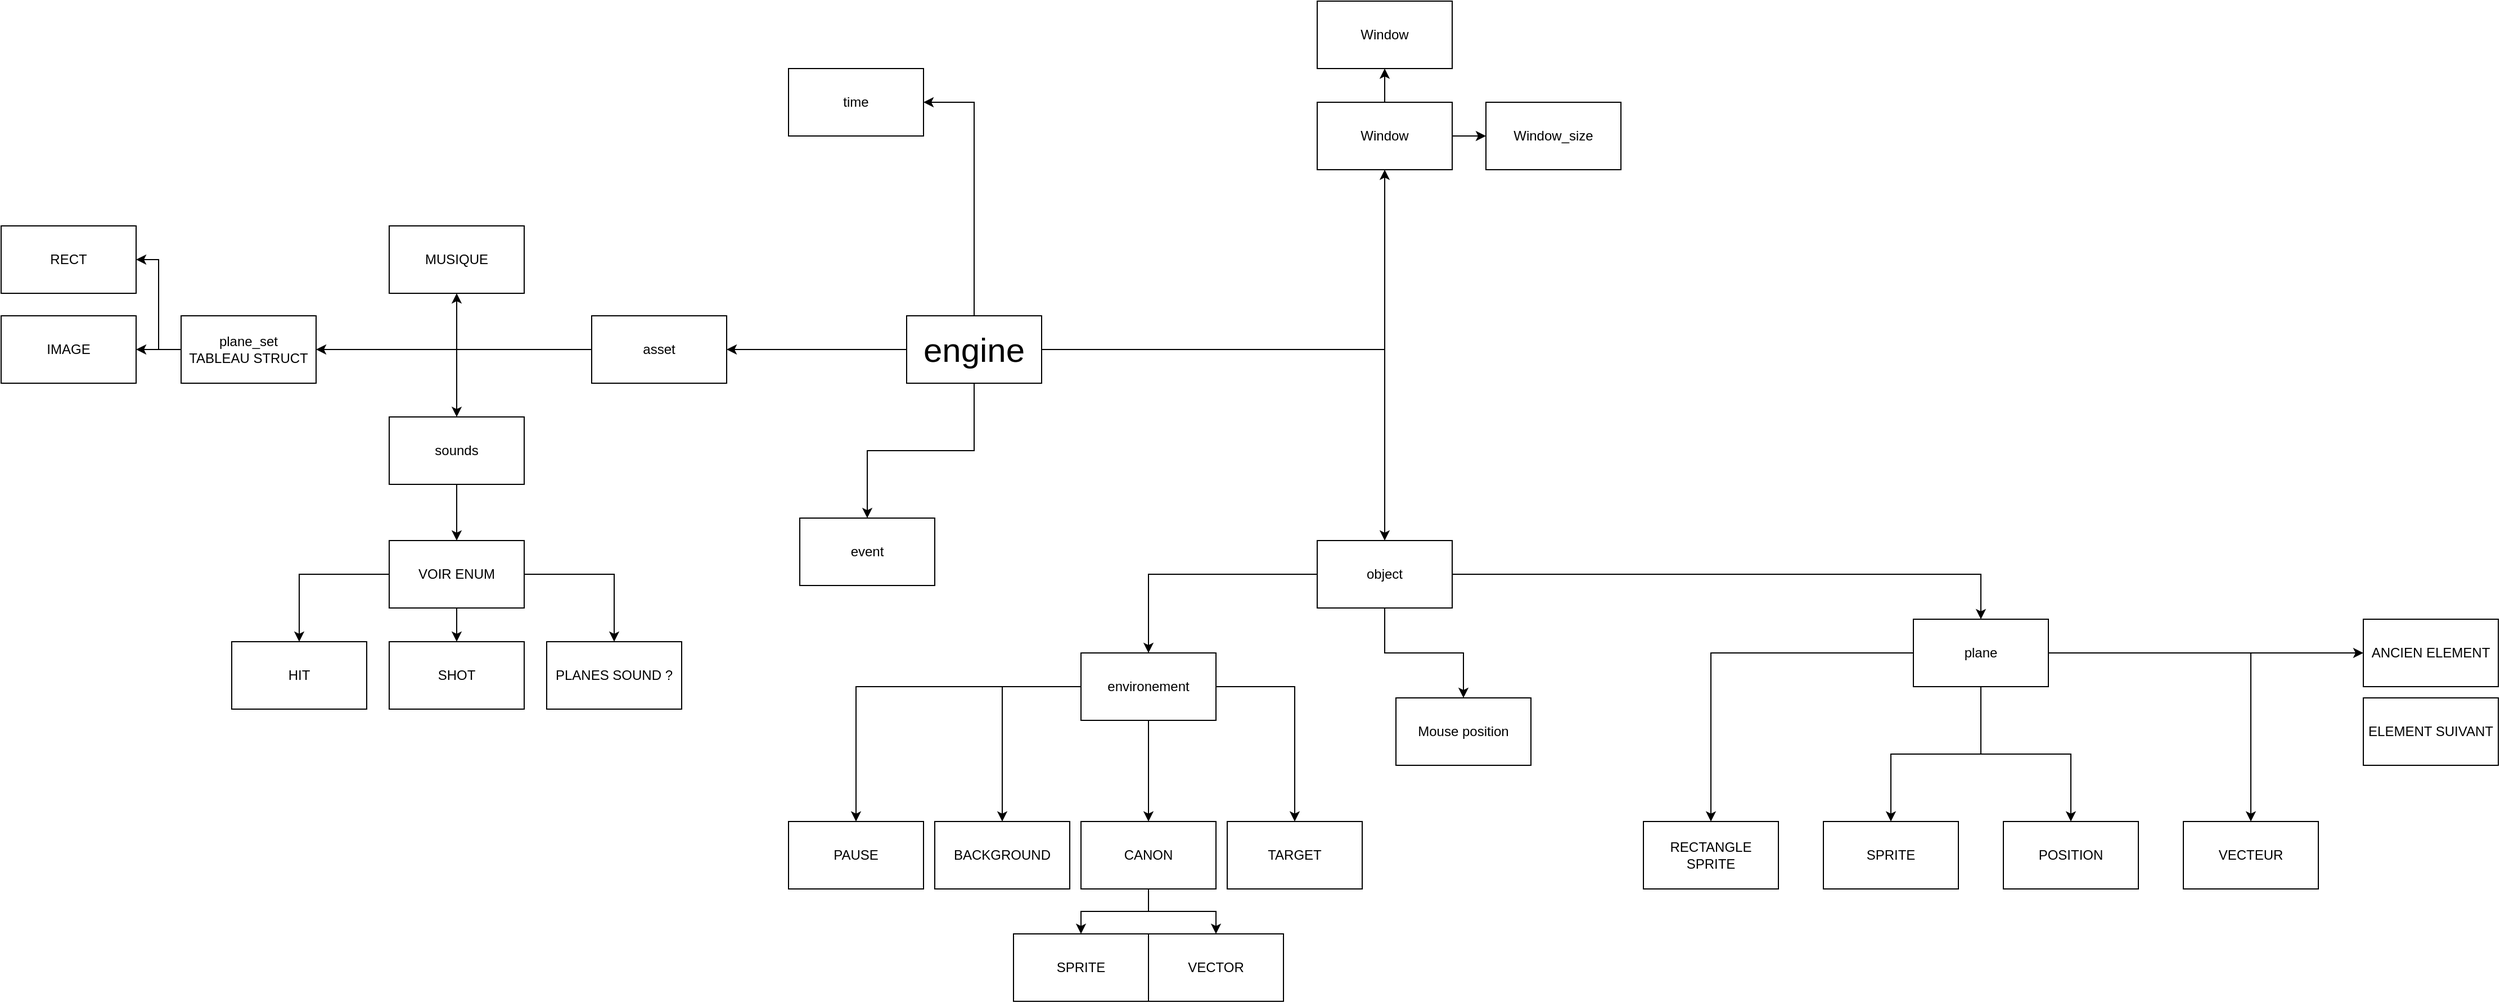 <mxfile version="13.6.5">
    <diagram id="G2nHKKEePccfupFTCBAQ" name="Page-1">
        <mxGraphModel dx="2054" dy="1628" grid="1" gridSize="10" guides="1" tooltips="1" connect="1" arrows="1" fold="1" page="1" pageScale="1" pageWidth="850" pageHeight="1100" math="0" shadow="0">
            <root>
                <mxCell id="0"/>
                <mxCell id="1" parent="0"/>
                <mxCell id="lBiNa0GOa4pwr0_ujXBW-70" style="edgeStyle=orthogonalEdgeStyle;rounded=0;orthogonalLoop=1;jettySize=auto;html=1;entryX=0.5;entryY=1;entryDx=0;entryDy=0;" parent="1" source="lBiNa0GOa4pwr0_ujXBW-1" target="lBiNa0GOa4pwr0_ujXBW-69" edge="1">
                    <mxGeometry relative="1" as="geometry"/>
                </mxCell>
                <mxCell id="lBiNa0GOa4pwr0_ujXBW-85" style="edgeStyle=orthogonalEdgeStyle;rounded=0;orthogonalLoop=1;jettySize=auto;html=1;" parent="1" source="lBiNa0GOa4pwr0_ujXBW-1" target="lBiNa0GOa4pwr0_ujXBW-4" edge="1">
                    <mxGeometry relative="1" as="geometry"/>
                </mxCell>
                <mxCell id="lBiNa0GOa4pwr0_ujXBW-87" style="edgeStyle=orthogonalEdgeStyle;rounded=0;orthogonalLoop=1;jettySize=auto;html=1;entryX=1;entryY=0.5;entryDx=0;entryDy=0;" parent="1" source="lBiNa0GOa4pwr0_ujXBW-1" target="lBiNa0GOa4pwr0_ujXBW-2" edge="1">
                    <mxGeometry relative="1" as="geometry"/>
                </mxCell>
                <mxCell id="3" style="edgeStyle=orthogonalEdgeStyle;rounded=0;orthogonalLoop=1;jettySize=auto;html=1;entryX=1;entryY=0.5;entryDx=0;entryDy=0;" parent="1" source="lBiNa0GOa4pwr0_ujXBW-1" target="2" edge="1">
                    <mxGeometry relative="1" as="geometry"/>
                </mxCell>
                <mxCell id="5" style="edgeStyle=orthogonalEdgeStyle;rounded=0;orthogonalLoop=1;jettySize=auto;html=1;entryX=0.5;entryY=0;entryDx=0;entryDy=0;" parent="1" source="lBiNa0GOa4pwr0_ujXBW-1" target="4" edge="1">
                    <mxGeometry relative="1" as="geometry"/>
                </mxCell>
                <mxCell id="lBiNa0GOa4pwr0_ujXBW-1" value="&lt;font size=&quot;1&quot;&gt;&lt;span style=&quot;background-color: rgb(255 , 255 , 255) ; font-size: 30px&quot;&gt;engine&lt;/span&gt;&lt;/font&gt;" style="rounded=0;whiteSpace=wrap;html=1;" parent="1" vertex="1">
                    <mxGeometry x="365" y="40" width="120" height="60" as="geometry"/>
                </mxCell>
                <mxCell id="lBiNa0GOa4pwr0_ujXBW-66" style="edgeStyle=orthogonalEdgeStyle;rounded=0;orthogonalLoop=1;jettySize=auto;html=1;" parent="1" source="lBiNa0GOa4pwr0_ujXBW-2" target="lBiNa0GOa4pwr0_ujXBW-64" edge="1">
                    <mxGeometry relative="1" as="geometry"/>
                </mxCell>
                <mxCell id="lBiNa0GOa4pwr0_ujXBW-68" style="edgeStyle=orthogonalEdgeStyle;rounded=0;orthogonalLoop=1;jettySize=auto;html=1;entryX=0.5;entryY=0;entryDx=0;entryDy=0;" parent="1" source="lBiNa0GOa4pwr0_ujXBW-2" target="lBiNa0GOa4pwr0_ujXBW-67" edge="1">
                    <mxGeometry relative="1" as="geometry"/>
                </mxCell>
                <mxCell id="lBiNa0GOa4pwr0_ujXBW-76" style="edgeStyle=orthogonalEdgeStyle;rounded=0;orthogonalLoop=1;jettySize=auto;html=1;" parent="1" source="lBiNa0GOa4pwr0_ujXBW-2" target="lBiNa0GOa4pwr0_ujXBW-53" edge="1">
                    <mxGeometry relative="1" as="geometry">
                        <mxPoint x="35" y="-160" as="targetPoint"/>
                    </mxGeometry>
                </mxCell>
                <mxCell id="lBiNa0GOa4pwr0_ujXBW-2" value="asset" style="rounded=0;whiteSpace=wrap;html=1;" parent="1" vertex="1">
                    <mxGeometry x="85" y="40" width="120" height="60" as="geometry"/>
                </mxCell>
                <mxCell id="lBiNa0GOa4pwr0_ujXBW-8" style="edgeStyle=orthogonalEdgeStyle;rounded=0;orthogonalLoop=1;jettySize=auto;html=1;" parent="1" source="lBiNa0GOa4pwr0_ujXBW-4" target="lBiNa0GOa4pwr0_ujXBW-6" edge="1">
                    <mxGeometry relative="1" as="geometry"/>
                </mxCell>
                <mxCell id="lBiNa0GOa4pwr0_ujXBW-10" style="edgeStyle=orthogonalEdgeStyle;rounded=0;orthogonalLoop=1;jettySize=auto;html=1;entryX=0.5;entryY=0;entryDx=0;entryDy=0;" parent="1" source="lBiNa0GOa4pwr0_ujXBW-4" target="lBiNa0GOa4pwr0_ujXBW-9" edge="1">
                    <mxGeometry relative="1" as="geometry"/>
                </mxCell>
                <mxCell id="7" style="edgeStyle=orthogonalEdgeStyle;rounded=0;orthogonalLoop=1;jettySize=auto;html=1;entryX=0.5;entryY=0;entryDx=0;entryDy=0;" parent="1" source="lBiNa0GOa4pwr0_ujXBW-4" target="6" edge="1">
                    <mxGeometry relative="1" as="geometry"/>
                </mxCell>
                <mxCell id="lBiNa0GOa4pwr0_ujXBW-4" value="object" style="rounded=0;whiteSpace=wrap;html=1;" parent="1" vertex="1">
                    <mxGeometry x="730" y="240" width="120" height="60" as="geometry"/>
                </mxCell>
                <mxCell id="lBiNa0GOa4pwr0_ujXBW-20" style="edgeStyle=orthogonalEdgeStyle;rounded=0;orthogonalLoop=1;jettySize=auto;html=1;entryX=0;entryY=0.5;entryDx=0;entryDy=0;" parent="1" source="lBiNa0GOa4pwr0_ujXBW-6" target="lBiNa0GOa4pwr0_ujXBW-19" edge="1">
                    <mxGeometry relative="1" as="geometry"/>
                </mxCell>
                <mxCell id="lBiNa0GOa4pwr0_ujXBW-48" style="edgeStyle=orthogonalEdgeStyle;rounded=0;orthogonalLoop=1;jettySize=auto;html=1;entryX=0.5;entryY=0;entryDx=0;entryDy=0;" parent="1" source="lBiNa0GOa4pwr0_ujXBW-6" target="lBiNa0GOa4pwr0_ujXBW-13" edge="1">
                    <mxGeometry relative="1" as="geometry"/>
                </mxCell>
                <mxCell id="lBiNa0GOa4pwr0_ujXBW-49" style="edgeStyle=orthogonalEdgeStyle;rounded=0;orthogonalLoop=1;jettySize=auto;html=1;" parent="1" source="lBiNa0GOa4pwr0_ujXBW-6" target="lBiNa0GOa4pwr0_ujXBW-12" edge="1">
                    <mxGeometry relative="1" as="geometry"/>
                </mxCell>
                <mxCell id="lBiNa0GOa4pwr0_ujXBW-58" style="edgeStyle=orthogonalEdgeStyle;rounded=0;orthogonalLoop=1;jettySize=auto;html=1;" parent="1" source="lBiNa0GOa4pwr0_ujXBW-6" target="lBiNa0GOa4pwr0_ujXBW-15" edge="1">
                    <mxGeometry relative="1" as="geometry"/>
                </mxCell>
                <mxCell id="lBiNa0GOa4pwr0_ujXBW-59" style="edgeStyle=orthogonalEdgeStyle;rounded=0;orthogonalLoop=1;jettySize=auto;html=1;" parent="1" source="lBiNa0GOa4pwr0_ujXBW-6" target="lBiNa0GOa4pwr0_ujXBW-57" edge="1">
                    <mxGeometry relative="1" as="geometry"/>
                </mxCell>
                <mxCell id="lBiNa0GOa4pwr0_ujXBW-6" value="plane" style="rounded=0;whiteSpace=wrap;html=1;" parent="1" vertex="1">
                    <mxGeometry x="1260" y="310" width="120" height="60" as="geometry"/>
                </mxCell>
                <mxCell id="lBiNa0GOa4pwr0_ujXBW-25" style="edgeStyle=orthogonalEdgeStyle;rounded=0;orthogonalLoop=1;jettySize=auto;html=1;" parent="1" source="lBiNa0GOa4pwr0_ujXBW-9" target="lBiNa0GOa4pwr0_ujXBW-23" edge="1">
                    <mxGeometry relative="1" as="geometry"/>
                </mxCell>
                <mxCell id="lBiNa0GOa4pwr0_ujXBW-29" style="edgeStyle=orthogonalEdgeStyle;rounded=0;orthogonalLoop=1;jettySize=auto;html=1;" parent="1" source="lBiNa0GOa4pwr0_ujXBW-9" target="lBiNa0GOa4pwr0_ujXBW-28" edge="1">
                    <mxGeometry relative="1" as="geometry"/>
                </mxCell>
                <mxCell id="lBiNa0GOa4pwr0_ujXBW-30" style="edgeStyle=orthogonalEdgeStyle;rounded=0;orthogonalLoop=1;jettySize=auto;html=1;entryX=0.5;entryY=0;entryDx=0;entryDy=0;" parent="1" source="lBiNa0GOa4pwr0_ujXBW-9" target="lBiNa0GOa4pwr0_ujXBW-27" edge="1">
                    <mxGeometry relative="1" as="geometry"/>
                </mxCell>
                <mxCell id="9" style="edgeStyle=orthogonalEdgeStyle;rounded=0;orthogonalLoop=1;jettySize=auto;html=1;entryX=0.5;entryY=0;entryDx=0;entryDy=0;" edge="1" parent="1" source="lBiNa0GOa4pwr0_ujXBW-9" target="8">
                    <mxGeometry relative="1" as="geometry"/>
                </mxCell>
                <mxCell id="lBiNa0GOa4pwr0_ujXBW-9" value="&lt;div&gt;environement&lt;/div&gt;" style="rounded=0;whiteSpace=wrap;html=1;" parent="1" vertex="1">
                    <mxGeometry x="520" y="340" width="120" height="60" as="geometry"/>
                </mxCell>
                <mxCell id="lBiNa0GOa4pwr0_ujXBW-12" value="SPRITE" style="rounded=0;whiteSpace=wrap;html=1;" parent="1" vertex="1">
                    <mxGeometry x="1180" y="490" width="120" height="60" as="geometry"/>
                </mxCell>
                <mxCell id="lBiNa0GOa4pwr0_ujXBW-13" value="POSITION" style="rounded=0;whiteSpace=wrap;html=1;" parent="1" vertex="1">
                    <mxGeometry x="1340" y="490" width="120" height="60" as="geometry"/>
                </mxCell>
                <mxCell id="lBiNa0GOa4pwr0_ujXBW-15" value="VECTEUR" style="rounded=0;whiteSpace=wrap;html=1;" parent="1" vertex="1">
                    <mxGeometry x="1500" y="490" width="120" height="60" as="geometry"/>
                </mxCell>
                <mxCell id="lBiNa0GOa4pwr0_ujXBW-19" value="ANCIEN ELEMENT" style="rounded=0;whiteSpace=wrap;html=1;" parent="1" vertex="1">
                    <mxGeometry x="1660" y="310" width="120" height="60" as="geometry"/>
                </mxCell>
                <mxCell id="lBiNa0GOa4pwr0_ujXBW-21" value="ELEMENT SUIVANT" style="rounded=0;whiteSpace=wrap;html=1;" parent="1" vertex="1">
                    <mxGeometry x="1660" y="380" width="120" height="60" as="geometry"/>
                </mxCell>
                <mxCell id="lBiNa0GOa4pwr0_ujXBW-23" value="BACKGROUND" style="rounded=0;whiteSpace=wrap;html=1;" parent="1" vertex="1">
                    <mxGeometry x="390" y="490" width="120" height="60" as="geometry"/>
                </mxCell>
                <mxCell id="lBiNa0GOa4pwr0_ujXBW-35" style="edgeStyle=orthogonalEdgeStyle;rounded=0;orthogonalLoop=1;jettySize=auto;html=1;entryX=0.5;entryY=0;entryDx=0;entryDy=0;" parent="1" source="lBiNa0GOa4pwr0_ujXBW-27" target="lBiNa0GOa4pwr0_ujXBW-34" edge="1">
                    <mxGeometry relative="1" as="geometry"/>
                </mxCell>
                <mxCell id="lBiNa0GOa4pwr0_ujXBW-37" style="edgeStyle=orthogonalEdgeStyle;rounded=0;orthogonalLoop=1;jettySize=auto;html=1;entryX=0.5;entryY=0;entryDx=0;entryDy=0;" parent="1" source="lBiNa0GOa4pwr0_ujXBW-27" target="lBiNa0GOa4pwr0_ujXBW-36" edge="1">
                    <mxGeometry relative="1" as="geometry"/>
                </mxCell>
                <mxCell id="lBiNa0GOa4pwr0_ujXBW-27" value="CANON" style="rounded=0;whiteSpace=wrap;html=1;" parent="1" vertex="1">
                    <mxGeometry x="520" y="490" width="120" height="60" as="geometry"/>
                </mxCell>
                <mxCell id="lBiNa0GOa4pwr0_ujXBW-28" value="TARGET" style="rounded=0;whiteSpace=wrap;html=1;" parent="1" vertex="1">
                    <mxGeometry x="650" y="490" width="120" height="60" as="geometry"/>
                </mxCell>
                <mxCell id="lBiNa0GOa4pwr0_ujXBW-34" value="SPRITE" style="rounded=0;whiteSpace=wrap;html=1;" parent="1" vertex="1">
                    <mxGeometry x="460" y="590" width="120" height="60" as="geometry"/>
                </mxCell>
                <mxCell id="lBiNa0GOa4pwr0_ujXBW-36" value="VECTOR" style="rounded=0;whiteSpace=wrap;html=1;" parent="1" vertex="1">
                    <mxGeometry x="580" y="590" width="120" height="60" as="geometry"/>
                </mxCell>
                <mxCell id="lBiNa0GOa4pwr0_ujXBW-62" style="edgeStyle=orthogonalEdgeStyle;rounded=0;orthogonalLoop=1;jettySize=auto;html=1;entryX=1;entryY=0.5;entryDx=0;entryDy=0;" parent="1" source="lBiNa0GOa4pwr0_ujXBW-53" target="lBiNa0GOa4pwr0_ujXBW-61" edge="1">
                    <mxGeometry relative="1" as="geometry"/>
                </mxCell>
                <mxCell id="lBiNa0GOa4pwr0_ujXBW-86" style="edgeStyle=orthogonalEdgeStyle;rounded=0;orthogonalLoop=1;jettySize=auto;html=1;entryX=1;entryY=0.5;entryDx=0;entryDy=0;" parent="1" source="lBiNa0GOa4pwr0_ujXBW-53" target="lBiNa0GOa4pwr0_ujXBW-60" edge="1">
                    <mxGeometry relative="1" as="geometry"/>
                </mxCell>
                <mxCell id="lBiNa0GOa4pwr0_ujXBW-53" value="&lt;div&gt;plane_set&lt;/div&gt;TABLEAU STRUCT" style="rounded=0;whiteSpace=wrap;html=1;" parent="1" vertex="1">
                    <mxGeometry x="-280" y="40" width="120" height="60" as="geometry"/>
                </mxCell>
                <mxCell id="lBiNa0GOa4pwr0_ujXBW-57" value="RECTANGLE SPRITE" style="rounded=0;whiteSpace=wrap;html=1;" parent="1" vertex="1">
                    <mxGeometry x="1020" y="490" width="120" height="60" as="geometry"/>
                </mxCell>
                <mxCell id="lBiNa0GOa4pwr0_ujXBW-60" value="RECT" style="rounded=0;whiteSpace=wrap;html=1;" parent="1" vertex="1">
                    <mxGeometry x="-440" y="-40" width="120" height="60" as="geometry"/>
                </mxCell>
                <mxCell id="lBiNa0GOa4pwr0_ujXBW-61" value="IMAGE" style="rounded=0;whiteSpace=wrap;html=1;" parent="1" vertex="1">
                    <mxGeometry x="-440" y="40" width="120" height="60" as="geometry"/>
                </mxCell>
                <mxCell id="lBiNa0GOa4pwr0_ujXBW-64" value="&lt;div&gt;MUSIQUE&lt;/div&gt;" style="rounded=0;whiteSpace=wrap;html=1;" parent="1" vertex="1">
                    <mxGeometry x="-95" y="-40" width="120" height="60" as="geometry"/>
                </mxCell>
                <mxCell id="lBiNa0GOa4pwr0_ujXBW-78" style="edgeStyle=orthogonalEdgeStyle;rounded=0;orthogonalLoop=1;jettySize=auto;html=1;" parent="1" source="lBiNa0GOa4pwr0_ujXBW-67" target="lBiNa0GOa4pwr0_ujXBW-77" edge="1">
                    <mxGeometry relative="1" as="geometry"/>
                </mxCell>
                <mxCell id="lBiNa0GOa4pwr0_ujXBW-67" value="&lt;div&gt;sounds&lt;/div&gt;" style="rounded=0;whiteSpace=wrap;html=1;" parent="1" vertex="1">
                    <mxGeometry x="-95" y="130" width="120" height="60" as="geometry"/>
                </mxCell>
                <mxCell id="lBiNa0GOa4pwr0_ujXBW-73" style="edgeStyle=orthogonalEdgeStyle;rounded=0;orthogonalLoop=1;jettySize=auto;html=1;entryX=0.5;entryY=1;entryDx=0;entryDy=0;" parent="1" source="lBiNa0GOa4pwr0_ujXBW-69" target="lBiNa0GOa4pwr0_ujXBW-71" edge="1">
                    <mxGeometry relative="1" as="geometry"/>
                </mxCell>
                <mxCell id="lBiNa0GOa4pwr0_ujXBW-74" style="edgeStyle=orthogonalEdgeStyle;rounded=0;orthogonalLoop=1;jettySize=auto;html=1;" parent="1" source="lBiNa0GOa4pwr0_ujXBW-69" target="lBiNa0GOa4pwr0_ujXBW-72" edge="1">
                    <mxGeometry relative="1" as="geometry"/>
                </mxCell>
                <mxCell id="lBiNa0GOa4pwr0_ujXBW-69" value="Window" style="rounded=0;whiteSpace=wrap;html=1;" parent="1" vertex="1">
                    <mxGeometry x="730" y="-150" width="120" height="60" as="geometry"/>
                </mxCell>
                <mxCell id="lBiNa0GOa4pwr0_ujXBW-71" value="Window" style="rounded=0;whiteSpace=wrap;html=1;" parent="1" vertex="1">
                    <mxGeometry x="730" y="-240" width="120" height="60" as="geometry"/>
                </mxCell>
                <mxCell id="lBiNa0GOa4pwr0_ujXBW-72" value="Window_size" style="rounded=0;whiteSpace=wrap;html=1;" parent="1" vertex="1">
                    <mxGeometry x="880" y="-150" width="120" height="60" as="geometry"/>
                </mxCell>
                <mxCell id="lBiNa0GOa4pwr0_ujXBW-80" style="edgeStyle=orthogonalEdgeStyle;rounded=0;orthogonalLoop=1;jettySize=auto;html=1;" parent="1" source="lBiNa0GOa4pwr0_ujXBW-77" target="lBiNa0GOa4pwr0_ujXBW-79" edge="1">
                    <mxGeometry relative="1" as="geometry"/>
                </mxCell>
                <mxCell id="lBiNa0GOa4pwr0_ujXBW-82" style="edgeStyle=orthogonalEdgeStyle;rounded=0;orthogonalLoop=1;jettySize=auto;html=1;" parent="1" source="lBiNa0GOa4pwr0_ujXBW-77" target="lBiNa0GOa4pwr0_ujXBW-81" edge="1">
                    <mxGeometry relative="1" as="geometry"/>
                </mxCell>
                <mxCell id="lBiNa0GOa4pwr0_ujXBW-84" style="edgeStyle=orthogonalEdgeStyle;rounded=0;orthogonalLoop=1;jettySize=auto;html=1;" parent="1" source="lBiNa0GOa4pwr0_ujXBW-77" target="lBiNa0GOa4pwr0_ujXBW-83" edge="1">
                    <mxGeometry relative="1" as="geometry"/>
                </mxCell>
                <mxCell id="lBiNa0GOa4pwr0_ujXBW-77" value="VOIR ENUM" style="rounded=0;whiteSpace=wrap;html=1;" parent="1" vertex="1">
                    <mxGeometry x="-95" y="240" width="120" height="60" as="geometry"/>
                </mxCell>
                <mxCell id="lBiNa0GOa4pwr0_ujXBW-79" value="HIT" style="rounded=0;whiteSpace=wrap;html=1;" parent="1" vertex="1">
                    <mxGeometry x="-235" y="330" width="120" height="60" as="geometry"/>
                </mxCell>
                <mxCell id="lBiNa0GOa4pwr0_ujXBW-81" value="SHOT" style="rounded=0;whiteSpace=wrap;html=1;" parent="1" vertex="1">
                    <mxGeometry x="-95" y="330" width="120" height="60" as="geometry"/>
                </mxCell>
                <mxCell id="lBiNa0GOa4pwr0_ujXBW-83" value="PLANES SOUND ?" style="rounded=0;whiteSpace=wrap;html=1;" parent="1" vertex="1">
                    <mxGeometry x="45" y="330" width="120" height="60" as="geometry"/>
                </mxCell>
                <mxCell id="2" value="time" style="rounded=0;whiteSpace=wrap;html=1;" parent="1" vertex="1">
                    <mxGeometry x="260" y="-180" width="120" height="60" as="geometry"/>
                </mxCell>
                <mxCell id="4" value="event" style="rounded=0;whiteSpace=wrap;html=1;" parent="1" vertex="1">
                    <mxGeometry x="270" y="220" width="120" height="60" as="geometry"/>
                </mxCell>
                <mxCell id="6" value="Mouse position" style="rounded=0;whiteSpace=wrap;html=1;" parent="1" vertex="1">
                    <mxGeometry x="800" y="380" width="120" height="60" as="geometry"/>
                </mxCell>
                <mxCell id="8" value="PAUSE" style="rounded=0;whiteSpace=wrap;html=1;" vertex="1" parent="1">
                    <mxGeometry x="260" y="490" width="120" height="60" as="geometry"/>
                </mxCell>
            </root>
        </mxGraphModel>
    </diagram>
</mxfile>

